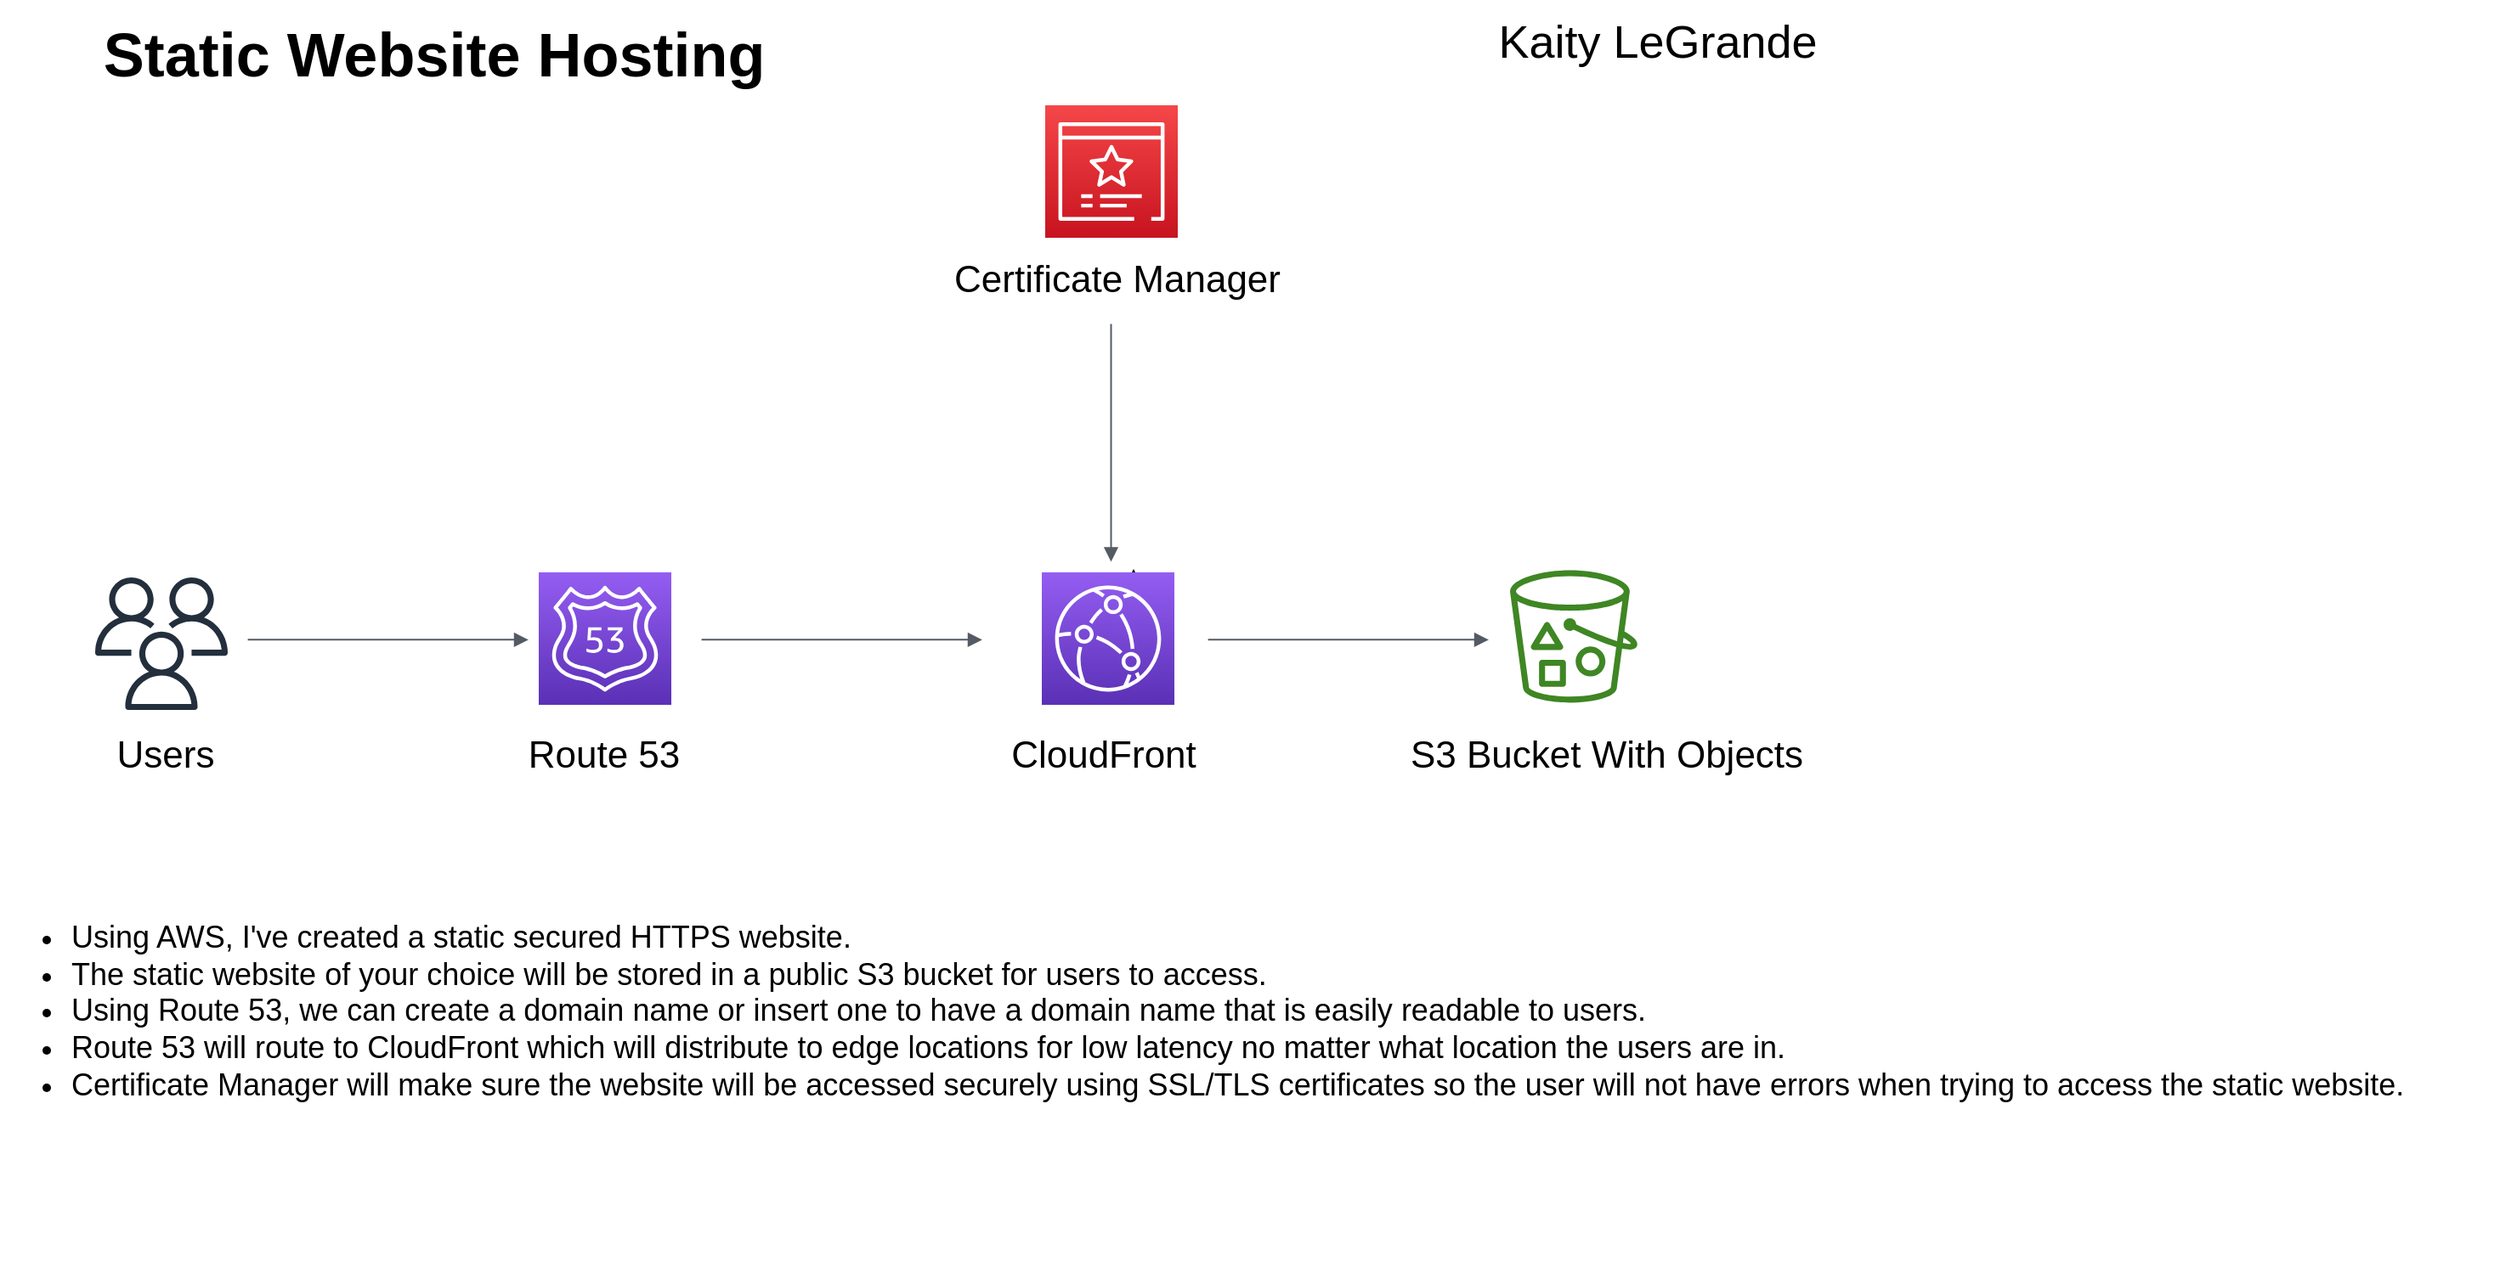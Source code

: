 <mxfile version="20.2.7" type="github"><diagram id="HuxkrZZVHycbNuzIluG3" name="Page-1"><mxGraphModel dx="2678" dy="3354" grid="1" gridSize="10" guides="1" tooltips="1" connect="1" arrows="1" fold="1" page="1" pageScale="1" pageWidth="1100" pageHeight="850" math="0" shadow="0"><root><mxCell id="0"/><mxCell id="1" parent="0"/><mxCell id="cbuJPilDGVybeAirktv2-1" value="" style="sketch=0;points=[[0,0,0],[0.25,0,0],[0.5,0,0],[0.75,0,0],[1,0,0],[0,1,0],[0.25,1,0],[0.5,1,0],[0.75,1,0],[1,1,0],[0,0.25,0],[0,0.5,0],[0,0.75,0],[1,0.25,0],[1,0.5,0],[1,0.75,0]];outlineConnect=0;fontColor=#232F3E;gradientColor=#945DF2;gradientDirection=north;fillColor=#5A30B5;strokeColor=#ffffff;dashed=0;verticalLabelPosition=bottom;verticalAlign=top;align=center;html=1;fontSize=12;fontStyle=0;aspect=fixed;shape=mxgraph.aws4.resourceIcon;resIcon=mxgraph.aws4.route_53;" vertex="1" parent="1"><mxGeometry x="307" y="-2198" width="78" height="78" as="geometry"/></mxCell><mxCell id="cbuJPilDGVybeAirktv2-5" style="edgeStyle=orthogonalEdgeStyle;rounded=0;orthogonalLoop=1;jettySize=auto;html=1;exitX=0.5;exitY=1;exitDx=0;exitDy=0;exitPerimeter=0;" edge="1" parent="1"><mxGeometry relative="1" as="geometry"><mxPoint x="657" y="-2200" as="targetPoint"/><mxPoint x="656" y="-2192" as="sourcePoint"/></mxGeometry></mxCell><mxCell id="cbuJPilDGVybeAirktv2-8" value="" style="edgeStyle=orthogonalEdgeStyle;html=1;endArrow=block;elbow=vertical;startArrow=none;endFill=1;strokeColor=#545B64;rounded=0;" edge="1" parent="1"><mxGeometry width="100" relative="1" as="geometry"><mxPoint x="135.8" y="-2158.353" as="sourcePoint"/><mxPoint x="301" y="-2158.29" as="targetPoint"/><Array as="points"><mxPoint x="271" y="-2158"/></Array></mxGeometry></mxCell><mxCell id="cbuJPilDGVybeAirktv2-13" value="" style="sketch=0;points=[[0,0,0],[0.25,0,0],[0.5,0,0],[0.75,0,0],[1,0,0],[0,1,0],[0.25,1,0],[0.5,1,0],[0.75,1,0],[1,1,0],[0,0.25,0],[0,0.5,0],[0,0.75,0],[1,0.25,0],[1,0.5,0],[1,0.75,0]];outlineConnect=0;fontColor=#232F3E;gradientColor=#F54749;gradientDirection=north;fillColor=#C7131F;strokeColor=#ffffff;dashed=0;verticalLabelPosition=bottom;verticalAlign=top;align=center;html=1;fontSize=12;fontStyle=0;aspect=fixed;shape=mxgraph.aws4.resourceIcon;resIcon=mxgraph.aws4.certificate_manager_3;fontFamily=Helvetica;" vertex="1" parent="1"><mxGeometry x="605" y="-2473" width="78" height="78" as="geometry"/></mxCell><mxCell id="cbuJPilDGVybeAirktv2-15" value="" style="sketch=0;outlineConnect=0;fontColor=#232F3E;gradientColor=none;fillColor=#232F3D;strokeColor=none;dashed=0;verticalLabelPosition=bottom;verticalAlign=top;align=center;html=1;fontSize=12;fontStyle=0;aspect=fixed;pointerEvents=1;shape=mxgraph.aws4.users;" vertex="1" parent="1"><mxGeometry x="46" y="-2195" width="78" height="78" as="geometry"/></mxCell><mxCell id="cbuJPilDGVybeAirktv2-16" value="" style="sketch=0;points=[[0,0,0],[0.25,0,0],[0.5,0,0],[0.75,0,0],[1,0,0],[0,1,0],[0.25,1,0],[0.5,1,0],[0.75,1,0],[1,1,0],[0,0.25,0],[0,0.5,0],[0,0.75,0],[1,0.25,0],[1,0.5,0],[1,0.75,0]];outlineConnect=0;fontColor=#232F3E;gradientColor=#945DF2;gradientDirection=north;fillColor=#5A30B5;strokeColor=#ffffff;dashed=0;verticalLabelPosition=bottom;verticalAlign=top;align=center;html=1;fontSize=12;fontStyle=0;aspect=fixed;shape=mxgraph.aws4.resourceIcon;resIcon=mxgraph.aws4.cloudfront;" vertex="1" parent="1"><mxGeometry x="603" y="-2198" width="78" height="78" as="geometry"/></mxCell><mxCell id="cbuJPilDGVybeAirktv2-17" value="" style="edgeStyle=orthogonalEdgeStyle;html=1;endArrow=block;elbow=vertical;startArrow=none;endFill=1;strokeColor=#545B64;rounded=0;" edge="1" parent="1"><mxGeometry width="100" relative="1" as="geometry"><mxPoint x="402.8" y="-2158.353" as="sourcePoint"/><mxPoint x="568" y="-2158.29" as="targetPoint"/><Array as="points"><mxPoint x="538" y="-2158"/></Array></mxGeometry></mxCell><mxCell id="cbuJPilDGVybeAirktv2-19" value="" style="sketch=0;outlineConnect=0;fontColor=#232F3E;gradientColor=none;fillColor=#3F8624;strokeColor=none;dashed=0;verticalLabelPosition=bottom;verticalAlign=top;align=center;html=1;fontSize=12;fontStyle=0;aspect=fixed;pointerEvents=1;shape=mxgraph.aws4.bucket_with_objects;" vertex="1" parent="1"><mxGeometry x="878.5" y="-2199.29" width="75" height="78" as="geometry"/></mxCell><mxCell id="cbuJPilDGVybeAirktv2-20" value="" style="edgeStyle=orthogonalEdgeStyle;html=1;endArrow=block;elbow=vertical;startArrow=none;endFill=1;strokeColor=#545B64;rounded=0;" edge="1" parent="1"><mxGeometry width="100" relative="1" as="geometry"><mxPoint x="700.8" y="-2158.353" as="sourcePoint"/><mxPoint x="866" y="-2158.29" as="targetPoint"/><Array as="points"><mxPoint x="836" y="-2158"/></Array></mxGeometry></mxCell><mxCell id="cbuJPilDGVybeAirktv2-21" value="" style="html=1;endArrow=block;elbow=vertical;startArrow=none;endFill=1;strokeColor=#545B64;rounded=0;" edge="1" parent="1"><mxGeometry width="100" relative="1" as="geometry"><mxPoint x="643.75" y="-2344.29" as="sourcePoint"/><mxPoint x="643.75" y="-2204.29" as="targetPoint"/></mxGeometry></mxCell><mxCell id="cbuJPilDGVybeAirktv2-24" value="Users" style="text;html=1;resizable=0;autosize=1;align=center;verticalAlign=middle;points=[];fillColor=none;strokeColor=none;rounded=0;fontFamily=Helvetica;fontSize=22;" vertex="1" parent="1"><mxGeometry x="47" y="-2110" width="80" height="40" as="geometry"/></mxCell><mxCell id="cbuJPilDGVybeAirktv2-25" value="Route 53" style="text;html=1;resizable=0;autosize=1;align=center;verticalAlign=middle;points=[];fillColor=none;strokeColor=none;rounded=0;fontFamily=Helvetica;fontSize=22;" vertex="1" parent="1"><mxGeometry x="290" y="-2110" width="110" height="40" as="geometry"/></mxCell><mxCell id="cbuJPilDGVybeAirktv2-26" value="CloudFront" style="text;html=1;resizable=0;autosize=1;align=center;verticalAlign=middle;points=[];fillColor=none;strokeColor=none;rounded=0;fontFamily=Helvetica;fontSize=22;" vertex="1" parent="1"><mxGeometry x="574" y="-2110" width="130" height="40" as="geometry"/></mxCell><mxCell id="cbuJPilDGVybeAirktv2-27" value="S3 Bucket With Objects" style="text;html=1;resizable=0;autosize=1;align=center;verticalAlign=middle;points=[];fillColor=none;strokeColor=none;rounded=0;fontFamily=Helvetica;fontSize=22;" vertex="1" parent="1"><mxGeometry x="810" y="-2110" width="250" height="40" as="geometry"/></mxCell><mxCell id="cbuJPilDGVybeAirktv2-30" value="Certificate Manager" style="text;html=1;resizable=0;autosize=1;align=center;verticalAlign=middle;points=[];fillColor=none;strokeColor=none;rounded=0;fontFamily=Helvetica;fontSize=22;" vertex="1" parent="1"><mxGeometry x="542" y="-2390" width="210" height="40" as="geometry"/></mxCell><mxCell id="cbuJPilDGVybeAirktv2-31" value="&lt;ul style=&quot;font-size: 18px;&quot;&gt;&lt;li&gt;&lt;font style=&quot;font-size: 18px;&quot;&gt;Using AWS, I've created a static secured HTTPS website. &lt;/font&gt;&lt;/li&gt;&lt;li&gt;&lt;font style=&quot;font-size: 18px;&quot;&gt;The static website of your choice will be stored in a public S3 bucket for users to access.&lt;/font&gt;&lt;/li&gt;&lt;li&gt;&lt;font style=&quot;font-size: 18px;&quot;&gt;Using Route 53, we can create a domain name or insert one to have a domain name that is easily readable to users.&lt;/font&gt;&lt;/li&gt;&lt;li&gt;&lt;font style=&quot;font-size: 18px;&quot;&gt;Route 53 will route to CloudFront which will distribute to edge locations for low latency no matter what location the users are in.&lt;/font&gt;&lt;/li&gt;&lt;li&gt;&lt;font style=&quot;font-size: 18px;&quot;&gt;Certificate Manager will make sure the website will be accessed securely using SSL/TLS certificates so the user will not have errors when trying to access the static website.&lt;/font&gt;&lt;/li&gt;&lt;/ul&gt;&amp;nbsp;" style="text;html=1;resizable=0;autosize=1;align=left;verticalAlign=middle;points=[];fillColor=none;strokeColor=none;rounded=0;fontFamily=Helvetica;fontSize=59;spacingTop=22;spacingRight=32;" vertex="1" parent="1"><mxGeometry x="-10" y="-2040" width="1470" height="250" as="geometry"/></mxCell><mxCell id="cbuJPilDGVybeAirktv2-32" value="&lt;font size=&quot;1&quot; style=&quot;&quot;&gt;&lt;b style=&quot;font-size: 36px;&quot;&gt;Static Website Hosting&lt;/b&gt;&lt;/font&gt;" style="text;html=1;resizable=0;autosize=1;align=center;verticalAlign=middle;points=[];fillColor=none;strokeColor=none;rounded=0;fontFamily=Helvetica;fontSize=18;" vertex="1" parent="1"><mxGeometry x="40" y="-2533" width="410" height="60" as="geometry"/></mxCell><mxCell id="cbuJPilDGVybeAirktv2-33" value="Kaity LeGrande" style="text;html=1;resizable=0;autosize=1;align=center;verticalAlign=middle;points=[];fillColor=none;strokeColor=none;rounded=0;fontFamily=Helvetica;fontSize=27;" vertex="1" parent="1"><mxGeometry x="860" y="-2535" width="210" height="50" as="geometry"/></mxCell></root></mxGraphModel></diagram></mxfile>
